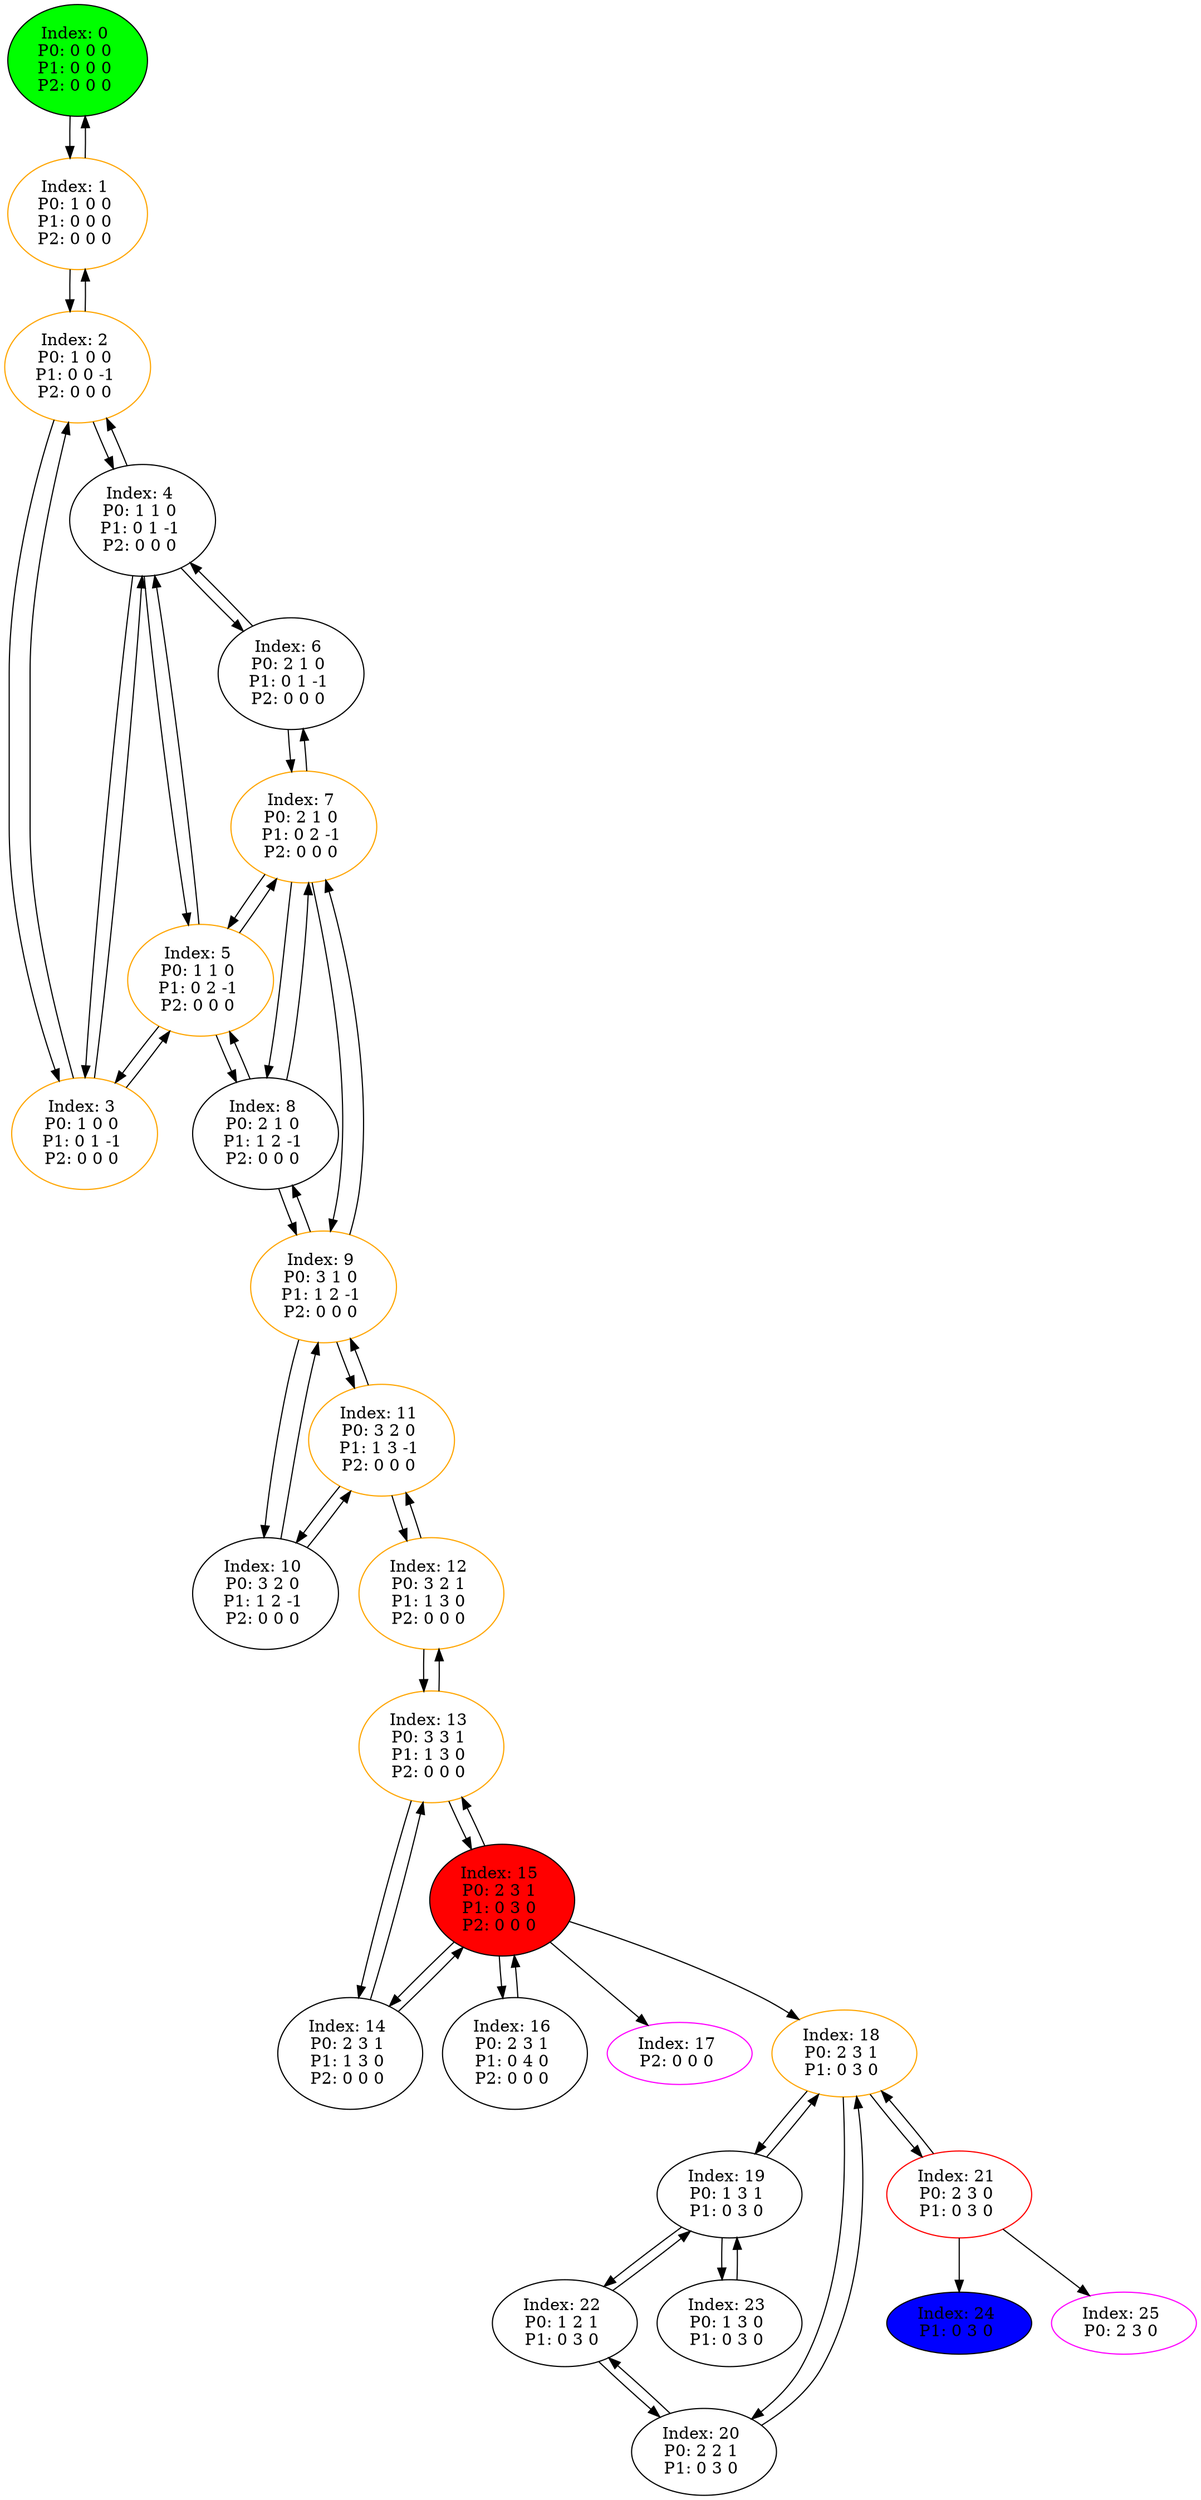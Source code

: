 digraph G {
color = "black"
0[label = "Index: 0 
P0: 0 0 0 
P1: 0 0 0 
P2: 0 0 0 
", style="filled", fillcolor = "green"]
1[label = "Index: 1 
P0: 1 0 0 
P1: 0 0 0 
P2: 0 0 0 
", color = "orange"]
2[label = "Index: 2 
P0: 1 0 0 
P1: 0 0 -1 
P2: 0 0 0 
", color = "orange"]
3[label = "Index: 3 
P0: 1 0 0 
P1: 0 1 -1 
P2: 0 0 0 
", color = "orange"]
4[label = "Index: 4 
P0: 1 1 0 
P1: 0 1 -1 
P2: 0 0 0 
"]
5[label = "Index: 5 
P0: 1 1 0 
P1: 0 2 -1 
P2: 0 0 0 
", color = "orange"]
6[label = "Index: 6 
P0: 2 1 0 
P1: 0 1 -1 
P2: 0 0 0 
"]
7[label = "Index: 7 
P0: 2 1 0 
P1: 0 2 -1 
P2: 0 0 0 
", color = "orange"]
8[label = "Index: 8 
P0: 2 1 0 
P1: 1 2 -1 
P2: 0 0 0 
"]
9[label = "Index: 9 
P0: 3 1 0 
P1: 1 2 -1 
P2: 0 0 0 
", color = "orange"]
10[label = "Index: 10 
P0: 3 2 0 
P1: 1 2 -1 
P2: 0 0 0 
"]
11[label = "Index: 11 
P0: 3 2 0 
P1: 1 3 -1 
P2: 0 0 0 
", color = "orange"]
12[label = "Index: 12 
P0: 3 2 1 
P1: 1 3 0 
P2: 0 0 0 
", color = "orange"]
13[label = "Index: 13 
P0: 3 3 1 
P1: 1 3 0 
P2: 0 0 0 
", color = "orange"]
14[label = "Index: 14 
P0: 2 3 1 
P1: 1 3 0 
P2: 0 0 0 
"]
15[label = "Index: 15 
P0: 2 3 1 
P1: 0 3 0 
P2: 0 0 0 
", style="filled", fillcolor = "red"]
16[label = "Index: 16 
P0: 2 3 1 
P1: 0 4 0 
P2: 0 0 0 
"]
17[label = "Index: 17 
P2: 0 0 0 
", color = "fuchsia"]
18[label = "Index: 18 
P0: 2 3 1 
P1: 0 3 0 
", color = "orange"]
19[label = "Index: 19 
P0: 1 3 1 
P1: 0 3 0 
"]
20[label = "Index: 20 
P0: 2 2 1 
P1: 0 3 0 
"]
21[label = "Index: 21 
P0: 2 3 0 
P1: 0 3 0 
", color = "red"]
22[label = "Index: 22 
P0: 1 2 1 
P1: 0 3 0 
"]
23[label = "Index: 23 
P0: 1 3 0 
P1: 0 3 0 
"]
24[label = "Index: 24 
P1: 0 3 0 
", style="filled", fillcolor = "blue"]
25[label = "Index: 25 
P0: 2 3 0 
", color = "fuchsia"]
0 -> 1

1 -> 0
1 -> 2

2 -> 1
2 -> 3
2 -> 4

3 -> 2
3 -> 4
3 -> 5

4 -> 2
4 -> 3
4 -> 6
4 -> 5

5 -> 3
5 -> 4
5 -> 7
5 -> 8

6 -> 4
6 -> 7

7 -> 5
7 -> 6
7 -> 8
7 -> 9

8 -> 5
8 -> 7
8 -> 9

9 -> 7
9 -> 8
9 -> 10
9 -> 11

10 -> 9
10 -> 11

11 -> 9
11 -> 10
11 -> 12

12 -> 11
12 -> 13

13 -> 12
13 -> 14
13 -> 15

14 -> 13
14 -> 15

15 -> 13
15 -> 14
15 -> 16
15 -> 17
15 -> 18

16 -> 15

18 -> 19
18 -> 20
18 -> 21

19 -> 18
19 -> 22
19 -> 23

20 -> 18
20 -> 22

21 -> 18
21 -> 24
21 -> 25

22 -> 19
22 -> 20

23 -> 19

}
